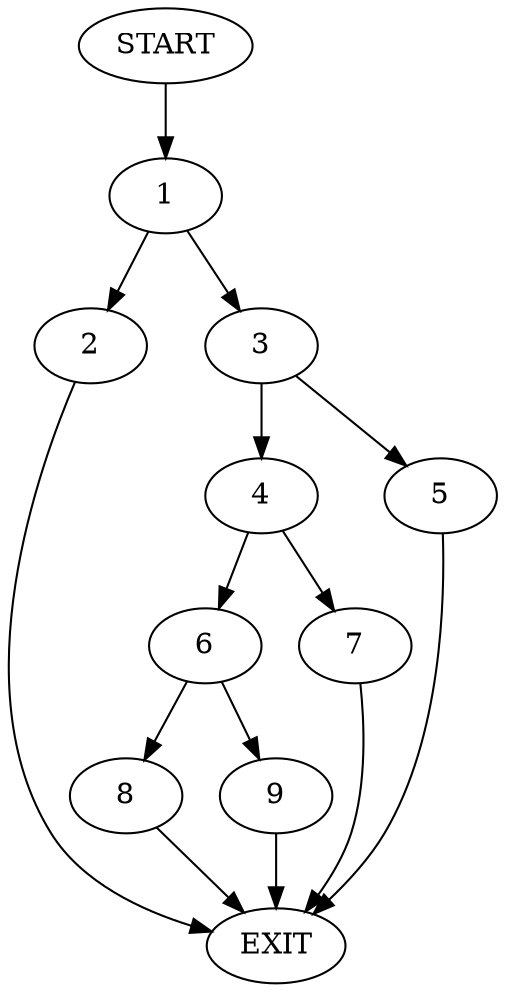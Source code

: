 digraph {
0 [label="START"]
10 [label="EXIT"]
0 -> 1
1 -> 2
1 -> 3
3 -> 4
3 -> 5
2 -> 10
5 -> 10
4 -> 6
4 -> 7
7 -> 10
6 -> 8
6 -> 9
8 -> 10
9 -> 10
}
